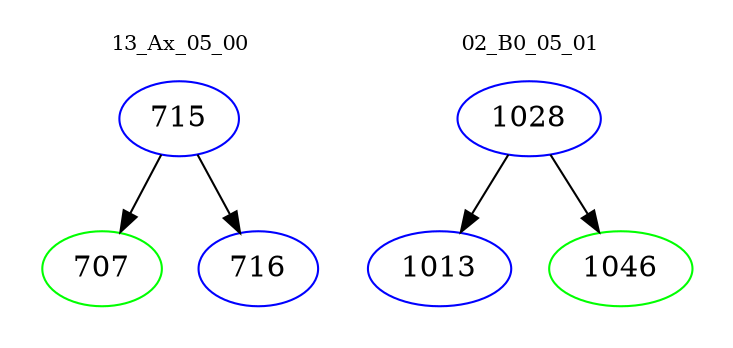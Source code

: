 digraph{
subgraph cluster_0 {
color = white
label = "13_Ax_05_00";
fontsize=10;
T0_715 [label="715", color="blue"]
T0_715 -> T0_707 [color="black"]
T0_707 [label="707", color="green"]
T0_715 -> T0_716 [color="black"]
T0_716 [label="716", color="blue"]
}
subgraph cluster_1 {
color = white
label = "02_B0_05_01";
fontsize=10;
T1_1028 [label="1028", color="blue"]
T1_1028 -> T1_1013 [color="black"]
T1_1013 [label="1013", color="blue"]
T1_1028 -> T1_1046 [color="black"]
T1_1046 [label="1046", color="green"]
}
}
